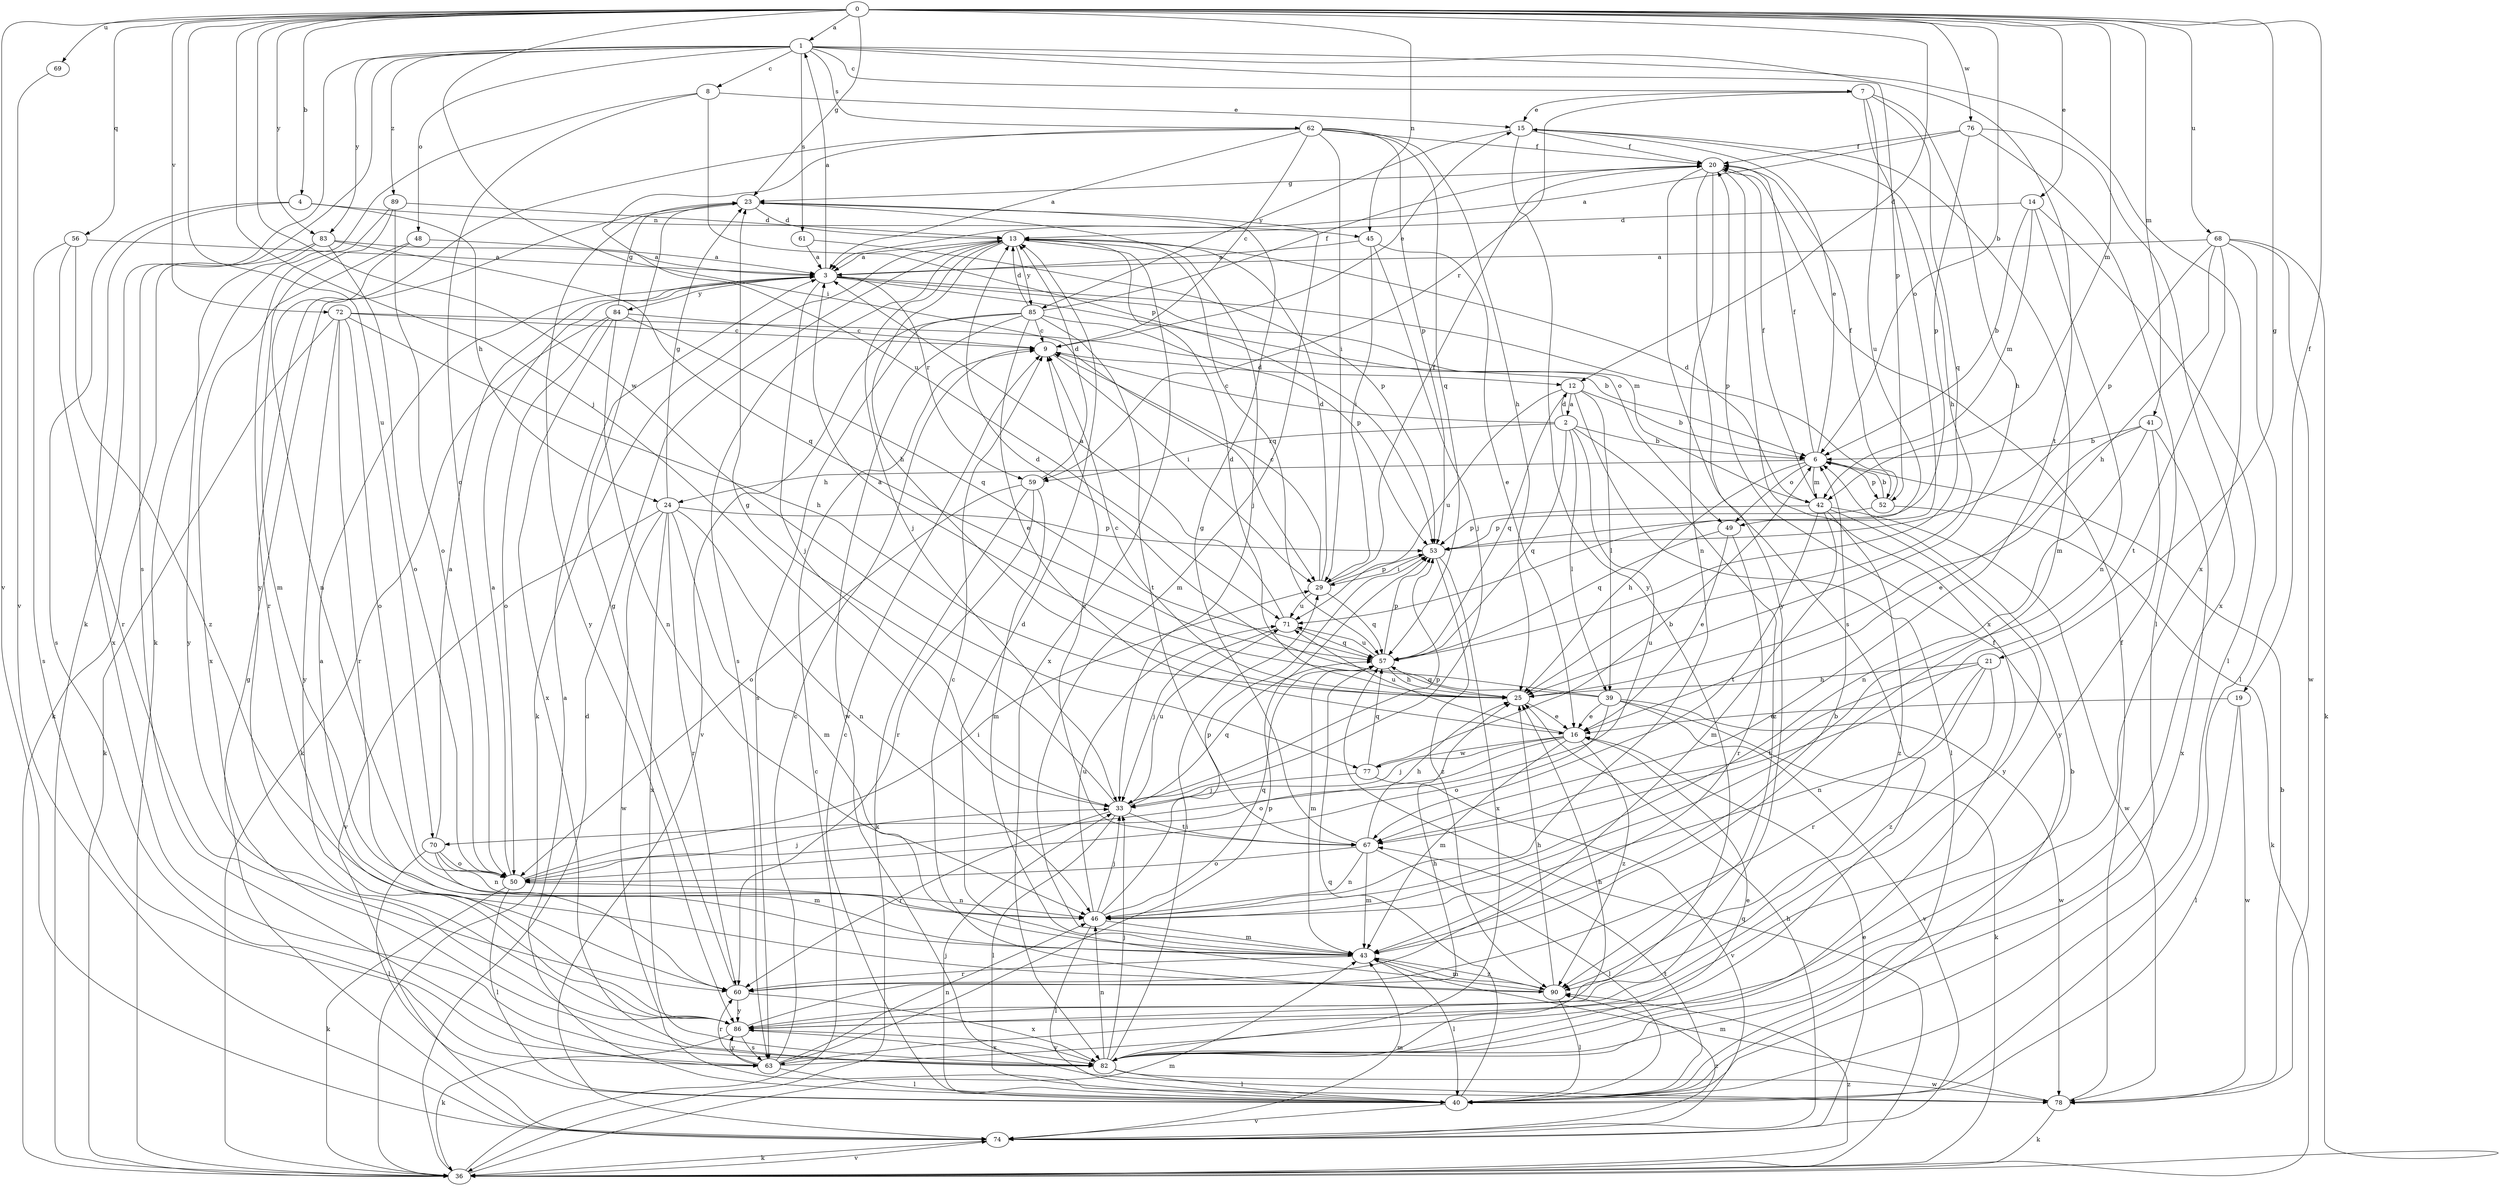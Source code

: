 strict digraph  {
0;
1;
2;
3;
4;
6;
7;
8;
9;
12;
13;
14;
15;
16;
19;
20;
21;
23;
24;
25;
29;
33;
36;
39;
40;
41;
42;
43;
45;
46;
48;
49;
50;
52;
53;
56;
57;
59;
60;
61;
62;
63;
67;
68;
69;
70;
71;
72;
74;
76;
77;
78;
82;
83;
84;
85;
86;
89;
90;
0 -> 1  [label=a];
0 -> 4  [label=b];
0 -> 6  [label=b];
0 -> 12  [label=d];
0 -> 14  [label=e];
0 -> 19  [label=f];
0 -> 21  [label=g];
0 -> 23  [label=g];
0 -> 29  [label=i];
0 -> 33  [label=j];
0 -> 41  [label=m];
0 -> 42  [label=m];
0 -> 45  [label=n];
0 -> 56  [label=q];
0 -> 68  [label=u];
0 -> 69  [label=u];
0 -> 70  [label=u];
0 -> 72  [label=v];
0 -> 74  [label=v];
0 -> 76  [label=w];
0 -> 77  [label=w];
0 -> 83  [label=y];
1 -> 7  [label=c];
1 -> 8  [label=c];
1 -> 36  [label=k];
1 -> 48  [label=o];
1 -> 52  [label=p];
1 -> 61  [label=s];
1 -> 62  [label=s];
1 -> 63  [label=s];
1 -> 67  [label=t];
1 -> 82  [label=x];
1 -> 83  [label=y];
1 -> 89  [label=z];
2 -> 6  [label=b];
2 -> 9  [label=c];
2 -> 12  [label=d];
2 -> 39  [label=l];
2 -> 57  [label=q];
2 -> 59  [label=r];
2 -> 70  [label=u];
2 -> 90  [label=z];
3 -> 1  [label=a];
3 -> 33  [label=j];
3 -> 42  [label=m];
3 -> 49  [label=o];
3 -> 52  [label=p];
3 -> 59  [label=r];
3 -> 84  [label=y];
4 -> 24  [label=h];
4 -> 45  [label=n];
4 -> 63  [label=s];
4 -> 82  [label=x];
6 -> 15  [label=e];
6 -> 20  [label=f];
6 -> 24  [label=h];
6 -> 25  [label=h];
6 -> 42  [label=m];
6 -> 49  [label=o];
6 -> 52  [label=p];
7 -> 15  [label=e];
7 -> 25  [label=h];
7 -> 49  [label=o];
7 -> 57  [label=q];
7 -> 59  [label=r];
7 -> 71  [label=u];
8 -> 15  [label=e];
8 -> 36  [label=k];
8 -> 50  [label=o];
8 -> 53  [label=p];
9 -> 12  [label=d];
9 -> 15  [label=e];
9 -> 29  [label=i];
12 -> 2  [label=a];
12 -> 6  [label=b];
12 -> 39  [label=l];
12 -> 40  [label=l];
12 -> 57  [label=q];
12 -> 71  [label=u];
13 -> 3  [label=a];
13 -> 25  [label=h];
13 -> 33  [label=j];
13 -> 36  [label=k];
13 -> 57  [label=q];
13 -> 63  [label=s];
13 -> 82  [label=x];
13 -> 85  [label=y];
14 -> 6  [label=b];
14 -> 13  [label=d];
14 -> 40  [label=l];
14 -> 42  [label=m];
14 -> 46  [label=n];
15 -> 20  [label=f];
15 -> 25  [label=h];
15 -> 43  [label=m];
15 -> 85  [label=y];
15 -> 86  [label=y];
16 -> 33  [label=j];
16 -> 43  [label=m];
16 -> 50  [label=o];
16 -> 71  [label=u];
16 -> 77  [label=w];
16 -> 90  [label=z];
19 -> 16  [label=e];
19 -> 40  [label=l];
19 -> 78  [label=w];
20 -> 23  [label=g];
20 -> 46  [label=n];
20 -> 63  [label=s];
20 -> 82  [label=x];
20 -> 86  [label=y];
21 -> 25  [label=h];
21 -> 46  [label=n];
21 -> 60  [label=r];
21 -> 67  [label=t];
21 -> 90  [label=z];
23 -> 13  [label=d];
23 -> 33  [label=j];
23 -> 43  [label=m];
23 -> 86  [label=y];
24 -> 23  [label=g];
24 -> 43  [label=m];
24 -> 46  [label=n];
24 -> 53  [label=p];
24 -> 60  [label=r];
24 -> 74  [label=v];
24 -> 78  [label=w];
24 -> 82  [label=x];
25 -> 9  [label=c];
25 -> 13  [label=d];
25 -> 16  [label=e];
25 -> 57  [label=q];
29 -> 9  [label=c];
29 -> 13  [label=d];
29 -> 20  [label=f];
29 -> 53  [label=p];
29 -> 57  [label=q];
29 -> 71  [label=u];
33 -> 23  [label=g];
33 -> 40  [label=l];
33 -> 53  [label=p];
33 -> 57  [label=q];
33 -> 60  [label=r];
33 -> 67  [label=t];
33 -> 71  [label=u];
36 -> 9  [label=c];
36 -> 13  [label=d];
36 -> 43  [label=m];
36 -> 57  [label=q];
36 -> 74  [label=v];
36 -> 90  [label=z];
39 -> 3  [label=a];
39 -> 13  [label=d];
39 -> 16  [label=e];
39 -> 36  [label=k];
39 -> 50  [label=o];
39 -> 74  [label=v];
39 -> 78  [label=w];
40 -> 3  [label=a];
40 -> 9  [label=c];
40 -> 20  [label=f];
40 -> 33  [label=j];
40 -> 57  [label=q];
40 -> 67  [label=t];
40 -> 74  [label=v];
41 -> 6  [label=b];
41 -> 16  [label=e];
41 -> 46  [label=n];
41 -> 82  [label=x];
41 -> 86  [label=y];
42 -> 13  [label=d];
42 -> 20  [label=f];
42 -> 43  [label=m];
42 -> 53  [label=p];
42 -> 67  [label=t];
42 -> 78  [label=w];
42 -> 86  [label=y];
42 -> 90  [label=z];
43 -> 6  [label=b];
43 -> 40  [label=l];
43 -> 60  [label=r];
43 -> 90  [label=z];
45 -> 3  [label=a];
45 -> 16  [label=e];
45 -> 29  [label=i];
45 -> 33  [label=j];
46 -> 33  [label=j];
46 -> 40  [label=l];
46 -> 43  [label=m];
46 -> 53  [label=p];
46 -> 57  [label=q];
46 -> 71  [label=u];
48 -> 3  [label=a];
48 -> 46  [label=n];
48 -> 82  [label=x];
49 -> 16  [label=e];
49 -> 57  [label=q];
49 -> 60  [label=r];
50 -> 3  [label=a];
50 -> 29  [label=i];
50 -> 33  [label=j];
50 -> 36  [label=k];
50 -> 40  [label=l];
50 -> 46  [label=n];
52 -> 6  [label=b];
52 -> 20  [label=f];
52 -> 36  [label=k];
52 -> 53  [label=p];
53 -> 29  [label=i];
53 -> 82  [label=x];
53 -> 90  [label=z];
56 -> 3  [label=a];
56 -> 60  [label=r];
56 -> 63  [label=s];
56 -> 90  [label=z];
57 -> 25  [label=h];
57 -> 43  [label=m];
57 -> 53  [label=p];
57 -> 71  [label=u];
59 -> 13  [label=d];
59 -> 36  [label=k];
59 -> 43  [label=m];
59 -> 50  [label=o];
59 -> 60  [label=r];
60 -> 23  [label=g];
60 -> 82  [label=x];
60 -> 86  [label=y];
61 -> 3  [label=a];
61 -> 53  [label=p];
62 -> 3  [label=a];
62 -> 9  [label=c];
62 -> 20  [label=f];
62 -> 25  [label=h];
62 -> 29  [label=i];
62 -> 53  [label=p];
62 -> 57  [label=q];
62 -> 71  [label=u];
62 -> 86  [label=y];
63 -> 6  [label=b];
63 -> 9  [label=c];
63 -> 40  [label=l];
63 -> 46  [label=n];
63 -> 53  [label=p];
63 -> 60  [label=r];
63 -> 86  [label=y];
67 -> 9  [label=c];
67 -> 23  [label=g];
67 -> 25  [label=h];
67 -> 40  [label=l];
67 -> 43  [label=m];
67 -> 46  [label=n];
67 -> 50  [label=o];
68 -> 3  [label=a];
68 -> 25  [label=h];
68 -> 36  [label=k];
68 -> 40  [label=l];
68 -> 53  [label=p];
68 -> 67  [label=t];
68 -> 78  [label=w];
69 -> 74  [label=v];
70 -> 3  [label=a];
70 -> 40  [label=l];
70 -> 43  [label=m];
70 -> 46  [label=n];
70 -> 50  [label=o];
71 -> 3  [label=a];
71 -> 33  [label=j];
71 -> 57  [label=q];
72 -> 6  [label=b];
72 -> 9  [label=c];
72 -> 25  [label=h];
72 -> 36  [label=k];
72 -> 50  [label=o];
72 -> 60  [label=r];
72 -> 86  [label=y];
74 -> 16  [label=e];
74 -> 23  [label=g];
74 -> 25  [label=h];
74 -> 36  [label=k];
74 -> 43  [label=m];
74 -> 90  [label=z];
76 -> 3  [label=a];
76 -> 20  [label=f];
76 -> 40  [label=l];
76 -> 53  [label=p];
76 -> 82  [label=x];
77 -> 6  [label=b];
77 -> 33  [label=j];
77 -> 57  [label=q];
77 -> 74  [label=v];
78 -> 6  [label=b];
78 -> 20  [label=f];
78 -> 36  [label=k];
78 -> 43  [label=m];
82 -> 16  [label=e];
82 -> 25  [label=h];
82 -> 29  [label=i];
82 -> 33  [label=j];
82 -> 40  [label=l];
82 -> 46  [label=n];
82 -> 78  [label=w];
82 -> 86  [label=y];
83 -> 3  [label=a];
83 -> 36  [label=k];
83 -> 50  [label=o];
83 -> 57  [label=q];
83 -> 86  [label=y];
84 -> 9  [label=c];
84 -> 23  [label=g];
84 -> 36  [label=k];
84 -> 46  [label=n];
84 -> 50  [label=o];
84 -> 57  [label=q];
84 -> 82  [label=x];
85 -> 9  [label=c];
85 -> 13  [label=d];
85 -> 16  [label=e];
85 -> 20  [label=f];
85 -> 53  [label=p];
85 -> 63  [label=s];
85 -> 67  [label=t];
85 -> 74  [label=v];
85 -> 78  [label=w];
86 -> 3  [label=a];
86 -> 25  [label=h];
86 -> 36  [label=k];
86 -> 63  [label=s];
86 -> 82  [label=x];
89 -> 13  [label=d];
89 -> 43  [label=m];
89 -> 50  [label=o];
89 -> 60  [label=r];
90 -> 9  [label=c];
90 -> 13  [label=d];
90 -> 25  [label=h];
90 -> 40  [label=l];
90 -> 43  [label=m];
}
